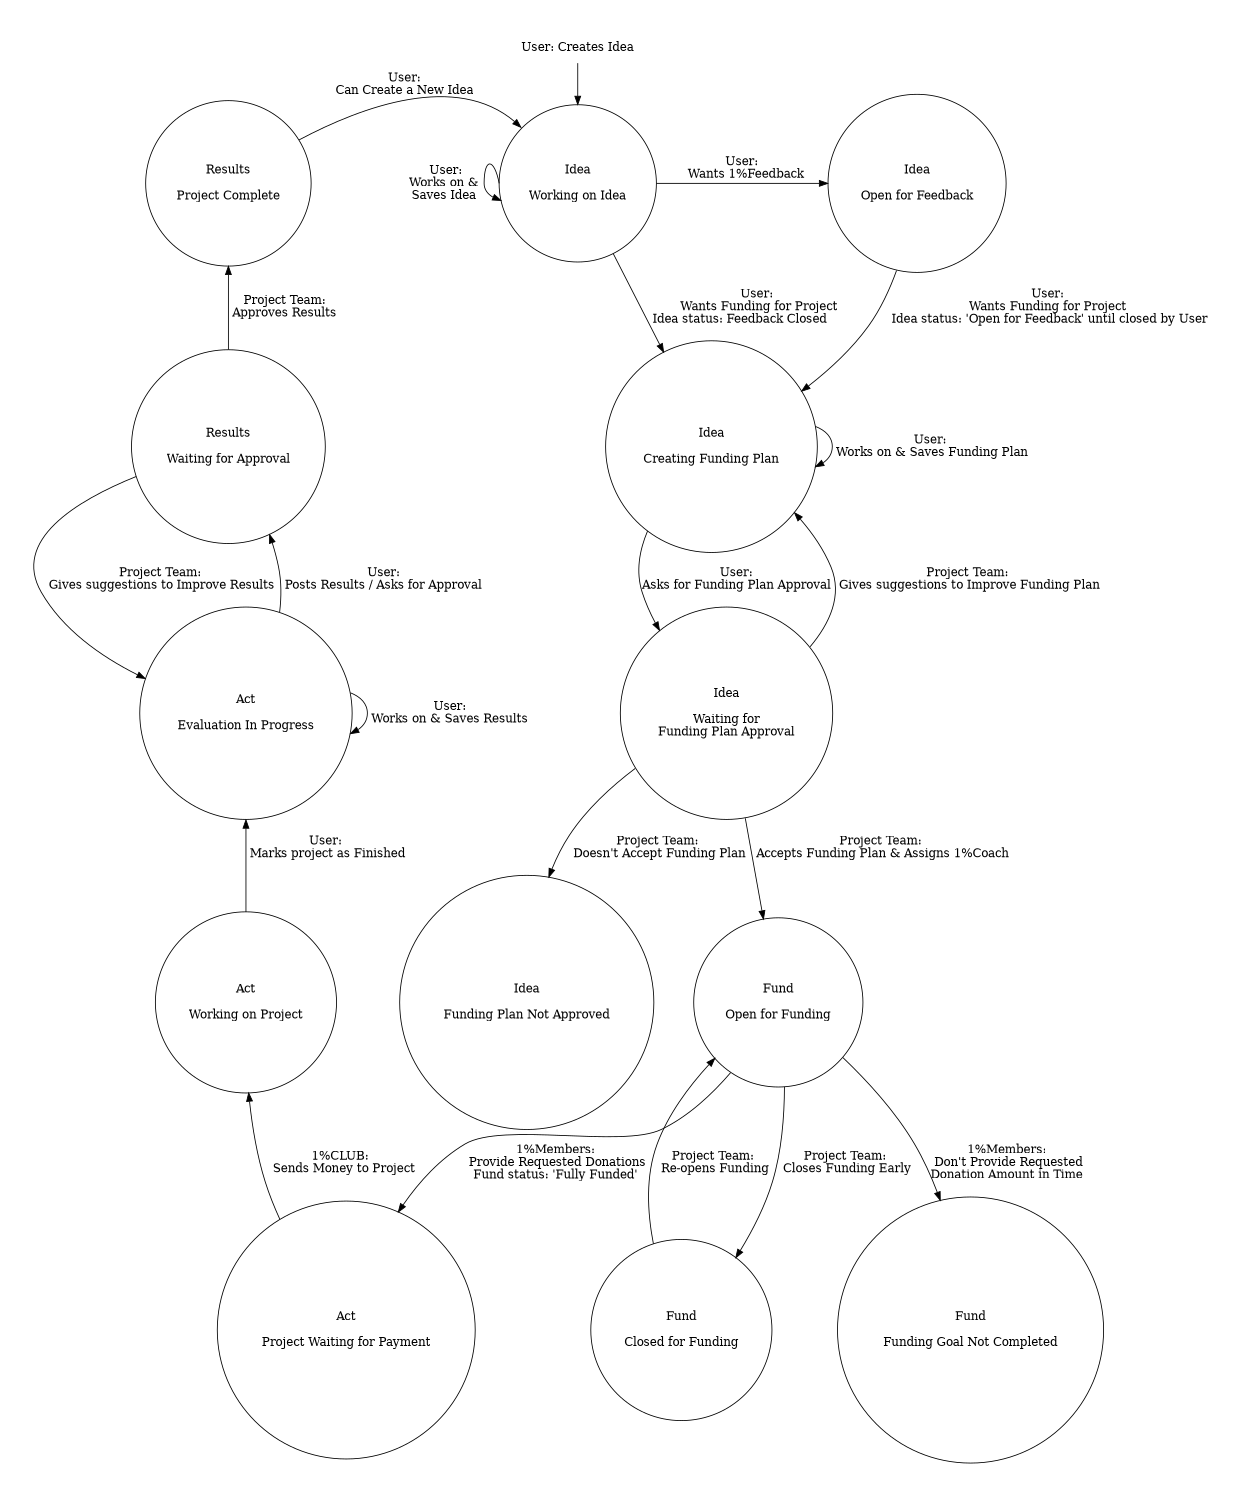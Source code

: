 // http://old.nabble.com/Fixedsize-nodes-respecting-label-size-td23537069.html
//
// Generate pdf with this line to get equal sized nodes:
//
// dot -Tpdf -Nwidth=$(dot projects-state-diagram.dot | sed -E -n 's/^.*width="([0-9.]+)".*$/\1/p' | sort | tail -1) -O projects-state-diagram.dot

digraph G {
	/*
	 * Global graph settings
	 */
        size="7.87,11.29"; // fit on A4 paper (size in inches)
	ratio=fill;
	margin="0.2";
	node [ shape=circle ];

	/*
	 * Edge definitions
	 */
	// Idea: in progress
	start -> idea_working_on_idea;
	idea_working_on_idea -> idea_working_on_idea [ label=" User:\nWorks on &\n  Saves Idea  ", tailport=w ];
	idea_working_on_idea -> idea_creating_funding_plan [ label="User:\n Wants Funding for Project\n Idea status: Feedback Closed          " ];
	idea_working_on_idea -> idea_open_for_feedback [ label="User:\n  Wants 1%Feedback" ];

	// Idea: open for feedback
	idea_open_for_feedback -> idea_creating_funding_plan [ label="User:\nWants Funding for Project\n Idea status: 'Open for Feedback' until closed by User" ];

	// Idea: creating funding plan
	idea_creating_funding_plan -> idea_creating_funding_plan [ label="User:\n Works on & Saves Funding Plan" ];
	idea_creating_funding_plan -> idea_waiting_for_plan_approval [ label="User:\nAsks for Funding Plan Approval" ];

	// Idea: waiting for plan approval
	idea_waiting_for_plan_approval -> idea_creating_funding_plan  [ label="Project Team:\n Gives suggestions to Improve Funding Plan" ];
	idea_waiting_for_plan_approval -> fund_open_for_funding [ label="Project Team:\n Accepts Funding Plan & Assigns 1%Coach" ];
	idea_waiting_for_plan_approval -> idea_funding_plan_not_approved [ label="Project Team:\n Doesn't Accept Funding Plan" ];

	// Fund: open for funding 
	fund_open_for_funding -> act_project_waiting_for_payment [ label="1%Members:\n Provide Requested Donations\nFund status: 'Fully Funded'" ];
	fund_open_for_funding -> fund_funding_goal_not_completed [ label="1%Members:\n Don't Provide Requested\nDonation Amount in Time" ];
	fund_open_for_funding -> fund_closed_for_funding [ label="Project Team:\n Closes Funding Early" ];

	// Fund: closed for funding
	fund_closed_for_funding -> fund_open_for_funding [ label="Project Team:\n Re-opens Funding" ];

	// Act: project waiting for payment
	act_project_waiting_for_payment -> act_working_on_project [ label="1%CLUB:\n  Sends Money to Project" ];

	// Act: in progress
	act_working_on_project -> act_evaluation_in_progress [ label="User:\n Marks project as Finished" ];

	// Act: eval in progress
	act_evaluation_in_progress -> act_evaluation_in_progress [ label=" User:\n Works on & Saves Results" ];
	act_evaluation_in_progress -> results_waiting_for_approval [ label=" User:\n Posts Results / Asks for Approval" ];

	// Results: waiting for approval
	results_waiting_for_approval -> act_evaluation_in_progress [ label=" Project Team:\n  Gives suggestions to Improve Results" ];
	results_waiting_for_approval -> results_project_complete [ label=" Project Team:\n Approves Results" ];

	// Results: project complete
	results_project_complete -> idea_working_on_idea:nw [ label="User:\nCan Create a New Idea" ];

	/*
	 * Node properties
	 */
	// start / end
	start [ label="User: Creates Idea", shape=plaintext ];

	// Idea
	idea_working_on_idea [ label="Idea\n\nWorking on Idea" ];
	idea_open_for_feedback [ label="Idea\n\nOpen for Feedback", ];
	idea_creating_funding_plan [ label="Idea\n\nCreating Funding Plan",shape=circle ];
	idea_waiting_for_plan_approval [ label="Idea\n\nWaiting for\nFunding Plan Approval" ];
	idea_funding_plan_not_approved [ label="Idea\n\nFunding Plan Not Approved" ];

	// Funding
	fund_open_for_funding [ label="Fund\n\nOpen for Funding" ];
	fund_closed_for_funding [ label="Fund\n\nClosed for Funding" ];
	fund_funding_goal_not_completed [ label="Fund\n\nFunding Goal Not Completed" ];

	// Act
	act_project_waiting_for_payment [ label="Act\n\nProject Waiting for Payment" ];
	act_working_on_project [ label="Act\n\nWorking on Project" ];
	act_evaluation_in_progress [ label="Act\n\nEvaluation In Progress" ];

	// Results
	results_waiting_for_approval [ label="Results\n\nWaiting for Approval" ];
	results_project_complete [ label="Results\n\nProject Complete" ];

	/*
	 * Node levels
	 */
	{ rank=same; idea_working_on_idea idea_open_for_feedback results_project_complete };
	{ rank=same; idea_creating_funding_plan results_waiting_for_approval };
	{ rank=same; idea_waiting_for_plan_approval act_evaluation_in_progress };
	{ rank=same; fund_open_for_funding act_working_on_project };
	{ rank=same; act_project_waiting_for_payment }; 
}

